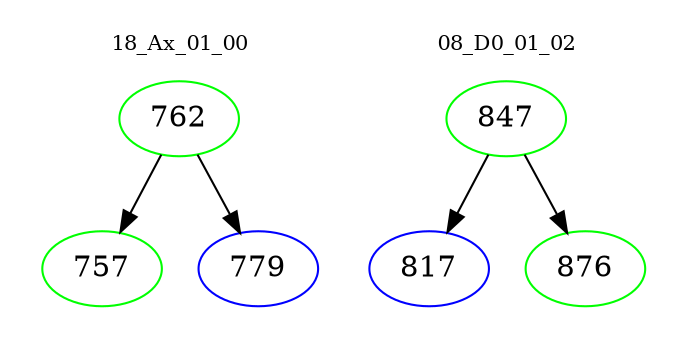 digraph{
subgraph cluster_0 {
color = white
label = "18_Ax_01_00";
fontsize=10;
T0_762 [label="762", color="green"]
T0_762 -> T0_757 [color="black"]
T0_757 [label="757", color="green"]
T0_762 -> T0_779 [color="black"]
T0_779 [label="779", color="blue"]
}
subgraph cluster_1 {
color = white
label = "08_D0_01_02";
fontsize=10;
T1_847 [label="847", color="green"]
T1_847 -> T1_817 [color="black"]
T1_817 [label="817", color="blue"]
T1_847 -> T1_876 [color="black"]
T1_876 [label="876", color="green"]
}
}
